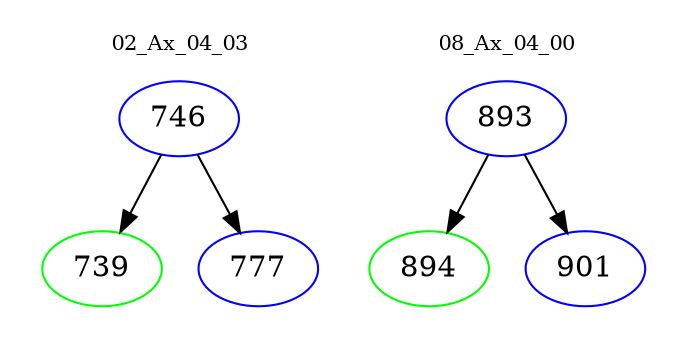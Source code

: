 digraph{
subgraph cluster_0 {
color = white
label = "02_Ax_04_03";
fontsize=10;
T0_746 [label="746", color="blue"]
T0_746 -> T0_739 [color="black"]
T0_739 [label="739", color="green"]
T0_746 -> T0_777 [color="black"]
T0_777 [label="777", color="blue"]
}
subgraph cluster_1 {
color = white
label = "08_Ax_04_00";
fontsize=10;
T1_893 [label="893", color="blue"]
T1_893 -> T1_894 [color="black"]
T1_894 [label="894", color="green"]
T1_893 -> T1_901 [color="black"]
T1_901 [label="901", color="blue"]
}
}

